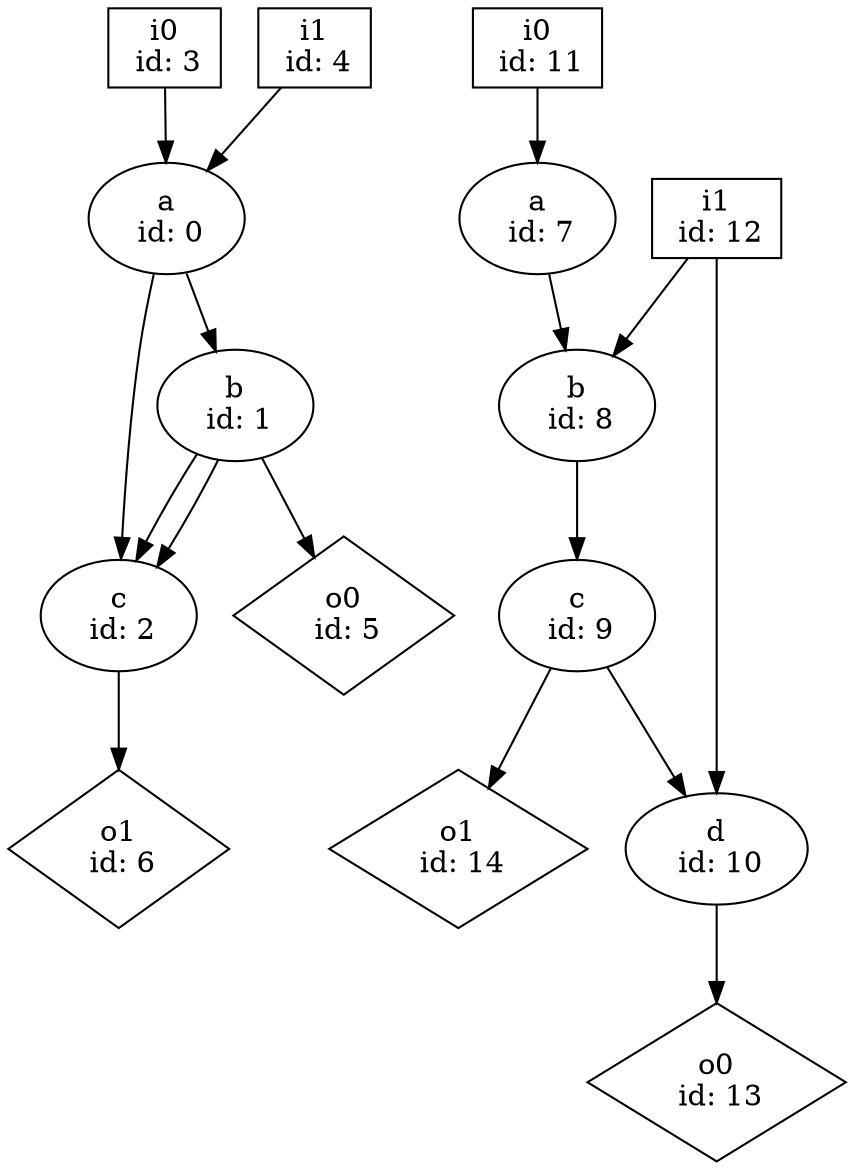 digraph G {
n0 [label="a\n id: 0"];
n1 [label="b\n id: 1"];
n2 [label="c\n id: 2"];
n3 [label="i0\n id: 3",shape="box"];
n4 [label="i1\n id: 4",shape="box"];
n5 [label="o0\n id: 5",shape="diamond"];
n6 [label="o1\n id: 6",shape="diamond"];
n7 [label="a\n id: 7"];
n8 [label="b\n id: 8"];
n9 [label="c\n id: 9"];
n10 [label="d\n id: 10"];
n11 [label="i0\n id: 11",shape="box"];
n12 [label="i1\n id: 12",shape="box"];
n13 [label="o0\n id: 13",shape="diamond"];
n14 [label="o1\n id: 14",shape="diamond"];
n0 -> n1
n0 -> n2
n1 -> n2
n1 -> n2
n1 -> n5
n2 -> n6
n3 -> n0
n4 -> n0
n7 -> n8
n8 -> n9
n9 -> n10
n9 -> n14
n10 -> n13
n11 -> n7
n12 -> n8
n12 -> n10
}